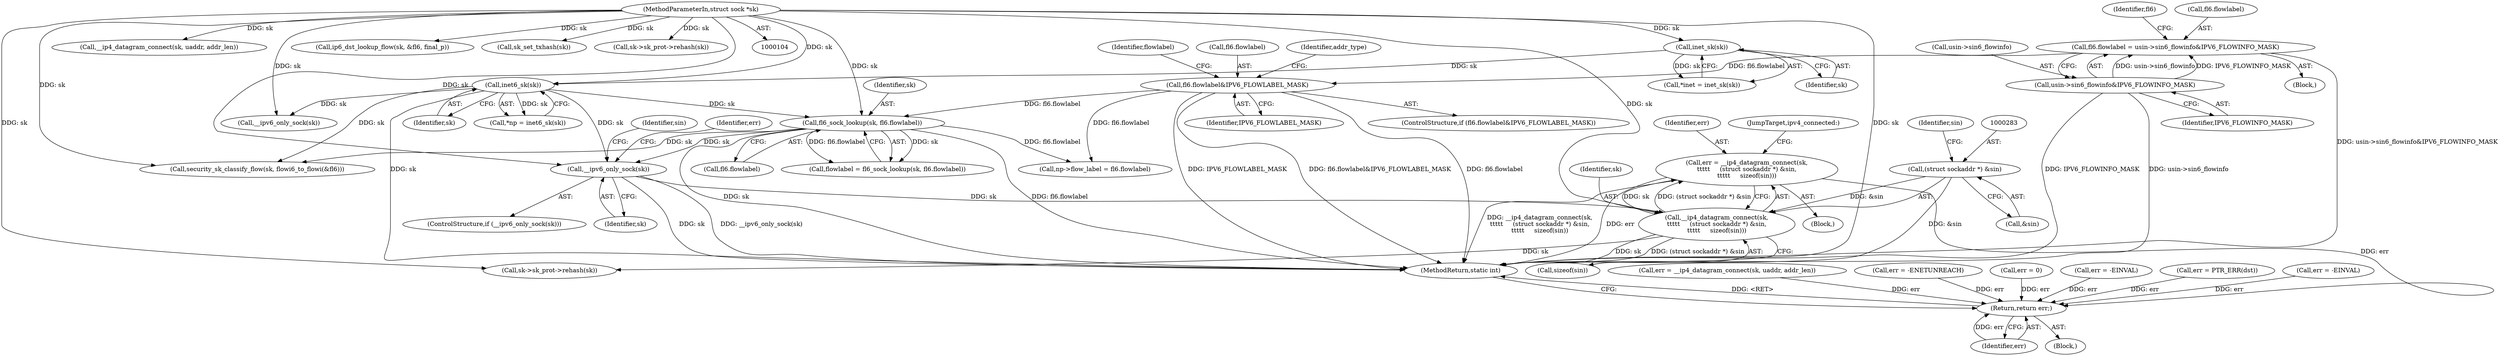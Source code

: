 digraph "0_linux_45f6fad84cc305103b28d73482b344d7f5b76f39_4@API" {
"1000278" [label="(Call,err = __ip4_datagram_connect(sk,\n\t\t\t\t\t     (struct sockaddr *) &sin,\n\t\t\t\t\t     sizeof(sin)))"];
"1000280" [label="(Call,__ip4_datagram_connect(sk,\n\t\t\t\t\t     (struct sockaddr *) &sin,\n\t\t\t\t\t     sizeof(sin)))"];
"1000247" [label="(Call,__ipv6_only_sock(sk))"];
"1000202" [label="(Call,fl6_sock_lookup(sk, fl6.flowlabel))"];
"1000123" [label="(Call,inet6_sk(sk))"];
"1000118" [label="(Call,inet_sk(sk))"];
"1000105" [label="(MethodParameterIn,struct sock *sk)"];
"1000194" [label="(Call,fl6.flowlabel&IPV6_FLOWLABEL_MASK)"];
"1000184" [label="(Call,fl6.flowlabel = usin->sin6_flowinfo&IPV6_FLOWINFO_MASK)"];
"1000188" [label="(Call,usin->sin6_flowinfo&IPV6_FLOWINFO_MASK)"];
"1000282" [label="(Call,(struct sockaddr *) &sin)"];
"1000595" [label="(Return,return err;)"];
"1000347" [label="(Call,sk->sk_prot->rehash(sk))"];
"1000204" [label="(Call,fl6.flowlabel)"];
"1000422" [label="(Call,np->flow_label = fl6.flowlabel)"];
"1000150" [label="(Call,err = __ip4_datagram_connect(sk, uaddr, addr_len))"];
"1000288" [label="(JumpTarget,ipv4_connected:)"];
"1000124" [label="(Identifier,sk)"];
"1000250" [label="(Call,err = -ENETUNREACH)"];
"1000214" [label="(Identifier,addr_type)"];
"1000596" [label="(Identifier,err)"];
"1000121" [label="(Call,*np = inet6_sk(sk))"];
"1000201" [label="(Identifier,flowlabel)"];
"1000193" [label="(ControlStructure,if (fl6.flowlabel&IPV6_FLOWLABEL_MASK))"];
"1000202" [label="(Call,fl6_sock_lookup(sk, fl6.flowlabel))"];
"1000198" [label="(Identifier,IPV6_FLOWLABEL_MASK)"];
"1000287" [label="(Identifier,sin)"];
"1000184" [label="(Call,fl6.flowlabel = usin->sin6_flowinfo&IPV6_FLOWINFO_MASK)"];
"1000152" [label="(Call,__ip4_datagram_connect(sk, uaddr, addr_len))"];
"1000189" [label="(Call,usin->sin6_flowinfo)"];
"1000118" [label="(Call,inet_sk(sk))"];
"1000192" [label="(Identifier,IPV6_FLOWINFO_MASK)"];
"1000195" [label="(Call,fl6.flowlabel)"];
"1000119" [label="(Identifier,sk)"];
"1000194" [label="(Call,fl6.flowlabel&IPV6_FLOWLABEL_MASK)"];
"1000597" [label="(MethodReturn,static int)"];
"1000282" [label="(Call,(struct sockaddr *) &sin)"];
"1000105" [label="(MethodParameterIn,struct sock *sk)"];
"1000595" [label="(Return,return err;)"];
"1000257" [label="(Identifier,sin)"];
"1000284" [label="(Call,&sin)"];
"1000531" [label="(Call,err = 0)"];
"1000377" [label="(Call,err = -EINVAL)"];
"1000526" [label="(Call,ip6_dst_lookup_flow(sk, &fl6, final_p))"];
"1000286" [label="(Call,sizeof(sin))"];
"1000590" [label="(Call,sk_set_txhash(sk))"];
"1000188" [label="(Call,usin->sin6_flowinfo&IPV6_FLOWINFO_MASK)"];
"1000581" [label="(Call,sk->sk_prot->rehash(sk))"];
"1000247" [label="(Call,__ipv6_only_sock(sk))"];
"1000278" [label="(Call,err = __ip4_datagram_connect(sk,\n\t\t\t\t\t     (struct sockaddr *) &sin,\n\t\t\t\t\t     sizeof(sin)))"];
"1000200" [label="(Call,flowlabel = fl6_sock_lookup(sk, fl6.flowlabel))"];
"1000123" [label="(Call,inet6_sk(sk))"];
"1000116" [label="(Call,*inet = inet_sk(sk))"];
"1000183" [label="(Block,)"];
"1000279" [label="(Identifier,err)"];
"1000501" [label="(Call,security_sk_classify_flow(sk, flowi6_to_flowi(&fl6)))"];
"1000538" [label="(Call,err = PTR_ERR(dst))"];
"1000246" [label="(ControlStructure,if (__ipv6_only_sock(sk)))"];
"1000145" [label="(Call,__ipv6_only_sock(sk))"];
"1000108" [label="(Block,)"];
"1000244" [label="(Block,)"];
"1000280" [label="(Call,__ip4_datagram_connect(sk,\n\t\t\t\t\t     (struct sockaddr *) &sin,\n\t\t\t\t\t     sizeof(sin)))"];
"1000281" [label="(Identifier,sk)"];
"1000251" [label="(Identifier,err)"];
"1000203" [label="(Identifier,sk)"];
"1000196" [label="(Identifier,fl6)"];
"1000185" [label="(Call,fl6.flowlabel)"];
"1000248" [label="(Identifier,sk)"];
"1000411" [label="(Call,err = -EINVAL)"];
"1000278" -> "1000244"  [label="AST: "];
"1000278" -> "1000280"  [label="CFG: "];
"1000279" -> "1000278"  [label="AST: "];
"1000280" -> "1000278"  [label="AST: "];
"1000288" -> "1000278"  [label="CFG: "];
"1000278" -> "1000597"  [label="DDG: __ip4_datagram_connect(sk,\n\t\t\t\t\t     (struct sockaddr *) &sin,\n\t\t\t\t\t     sizeof(sin))"];
"1000278" -> "1000597"  [label="DDG: err"];
"1000280" -> "1000278"  [label="DDG: sk"];
"1000280" -> "1000278"  [label="DDG: (struct sockaddr *) &sin"];
"1000278" -> "1000595"  [label="DDG: err"];
"1000280" -> "1000286"  [label="CFG: "];
"1000281" -> "1000280"  [label="AST: "];
"1000282" -> "1000280"  [label="AST: "];
"1000286" -> "1000280"  [label="AST: "];
"1000280" -> "1000597"  [label="DDG: (struct sockaddr *) &sin"];
"1000280" -> "1000597"  [label="DDG: sk"];
"1000247" -> "1000280"  [label="DDG: sk"];
"1000105" -> "1000280"  [label="DDG: sk"];
"1000282" -> "1000280"  [label="DDG: &sin"];
"1000280" -> "1000347"  [label="DDG: sk"];
"1000247" -> "1000246"  [label="AST: "];
"1000247" -> "1000248"  [label="CFG: "];
"1000248" -> "1000247"  [label="AST: "];
"1000251" -> "1000247"  [label="CFG: "];
"1000257" -> "1000247"  [label="CFG: "];
"1000247" -> "1000597"  [label="DDG: sk"];
"1000247" -> "1000597"  [label="DDG: __ipv6_only_sock(sk)"];
"1000202" -> "1000247"  [label="DDG: sk"];
"1000123" -> "1000247"  [label="DDG: sk"];
"1000105" -> "1000247"  [label="DDG: sk"];
"1000202" -> "1000200"  [label="AST: "];
"1000202" -> "1000204"  [label="CFG: "];
"1000203" -> "1000202"  [label="AST: "];
"1000204" -> "1000202"  [label="AST: "];
"1000200" -> "1000202"  [label="CFG: "];
"1000202" -> "1000597"  [label="DDG: sk"];
"1000202" -> "1000597"  [label="DDG: fl6.flowlabel"];
"1000202" -> "1000200"  [label="DDG: sk"];
"1000202" -> "1000200"  [label="DDG: fl6.flowlabel"];
"1000123" -> "1000202"  [label="DDG: sk"];
"1000105" -> "1000202"  [label="DDG: sk"];
"1000194" -> "1000202"  [label="DDG: fl6.flowlabel"];
"1000202" -> "1000422"  [label="DDG: fl6.flowlabel"];
"1000202" -> "1000501"  [label="DDG: sk"];
"1000123" -> "1000121"  [label="AST: "];
"1000123" -> "1000124"  [label="CFG: "];
"1000124" -> "1000123"  [label="AST: "];
"1000121" -> "1000123"  [label="CFG: "];
"1000123" -> "1000597"  [label="DDG: sk"];
"1000123" -> "1000121"  [label="DDG: sk"];
"1000118" -> "1000123"  [label="DDG: sk"];
"1000105" -> "1000123"  [label="DDG: sk"];
"1000123" -> "1000145"  [label="DDG: sk"];
"1000123" -> "1000501"  [label="DDG: sk"];
"1000118" -> "1000116"  [label="AST: "];
"1000118" -> "1000119"  [label="CFG: "];
"1000119" -> "1000118"  [label="AST: "];
"1000116" -> "1000118"  [label="CFG: "];
"1000118" -> "1000116"  [label="DDG: sk"];
"1000105" -> "1000118"  [label="DDG: sk"];
"1000105" -> "1000104"  [label="AST: "];
"1000105" -> "1000597"  [label="DDG: sk"];
"1000105" -> "1000145"  [label="DDG: sk"];
"1000105" -> "1000152"  [label="DDG: sk"];
"1000105" -> "1000347"  [label="DDG: sk"];
"1000105" -> "1000501"  [label="DDG: sk"];
"1000105" -> "1000526"  [label="DDG: sk"];
"1000105" -> "1000581"  [label="DDG: sk"];
"1000105" -> "1000590"  [label="DDG: sk"];
"1000194" -> "1000193"  [label="AST: "];
"1000194" -> "1000198"  [label="CFG: "];
"1000195" -> "1000194"  [label="AST: "];
"1000198" -> "1000194"  [label="AST: "];
"1000201" -> "1000194"  [label="CFG: "];
"1000214" -> "1000194"  [label="CFG: "];
"1000194" -> "1000597"  [label="DDG: fl6.flowlabel&IPV6_FLOWLABEL_MASK"];
"1000194" -> "1000597"  [label="DDG: fl6.flowlabel"];
"1000194" -> "1000597"  [label="DDG: IPV6_FLOWLABEL_MASK"];
"1000184" -> "1000194"  [label="DDG: fl6.flowlabel"];
"1000194" -> "1000422"  [label="DDG: fl6.flowlabel"];
"1000184" -> "1000183"  [label="AST: "];
"1000184" -> "1000188"  [label="CFG: "];
"1000185" -> "1000184"  [label="AST: "];
"1000188" -> "1000184"  [label="AST: "];
"1000196" -> "1000184"  [label="CFG: "];
"1000184" -> "1000597"  [label="DDG: usin->sin6_flowinfo&IPV6_FLOWINFO_MASK"];
"1000188" -> "1000184"  [label="DDG: usin->sin6_flowinfo"];
"1000188" -> "1000184"  [label="DDG: IPV6_FLOWINFO_MASK"];
"1000188" -> "1000192"  [label="CFG: "];
"1000189" -> "1000188"  [label="AST: "];
"1000192" -> "1000188"  [label="AST: "];
"1000188" -> "1000597"  [label="DDG: usin->sin6_flowinfo"];
"1000188" -> "1000597"  [label="DDG: IPV6_FLOWINFO_MASK"];
"1000282" -> "1000284"  [label="CFG: "];
"1000283" -> "1000282"  [label="AST: "];
"1000284" -> "1000282"  [label="AST: "];
"1000287" -> "1000282"  [label="CFG: "];
"1000282" -> "1000597"  [label="DDG: &sin"];
"1000595" -> "1000108"  [label="AST: "];
"1000595" -> "1000596"  [label="CFG: "];
"1000596" -> "1000595"  [label="AST: "];
"1000597" -> "1000595"  [label="CFG: "];
"1000595" -> "1000597"  [label="DDG: <RET>"];
"1000596" -> "1000595"  [label="DDG: err"];
"1000250" -> "1000595"  [label="DDG: err"];
"1000150" -> "1000595"  [label="DDG: err"];
"1000411" -> "1000595"  [label="DDG: err"];
"1000377" -> "1000595"  [label="DDG: err"];
"1000538" -> "1000595"  [label="DDG: err"];
"1000531" -> "1000595"  [label="DDG: err"];
}
